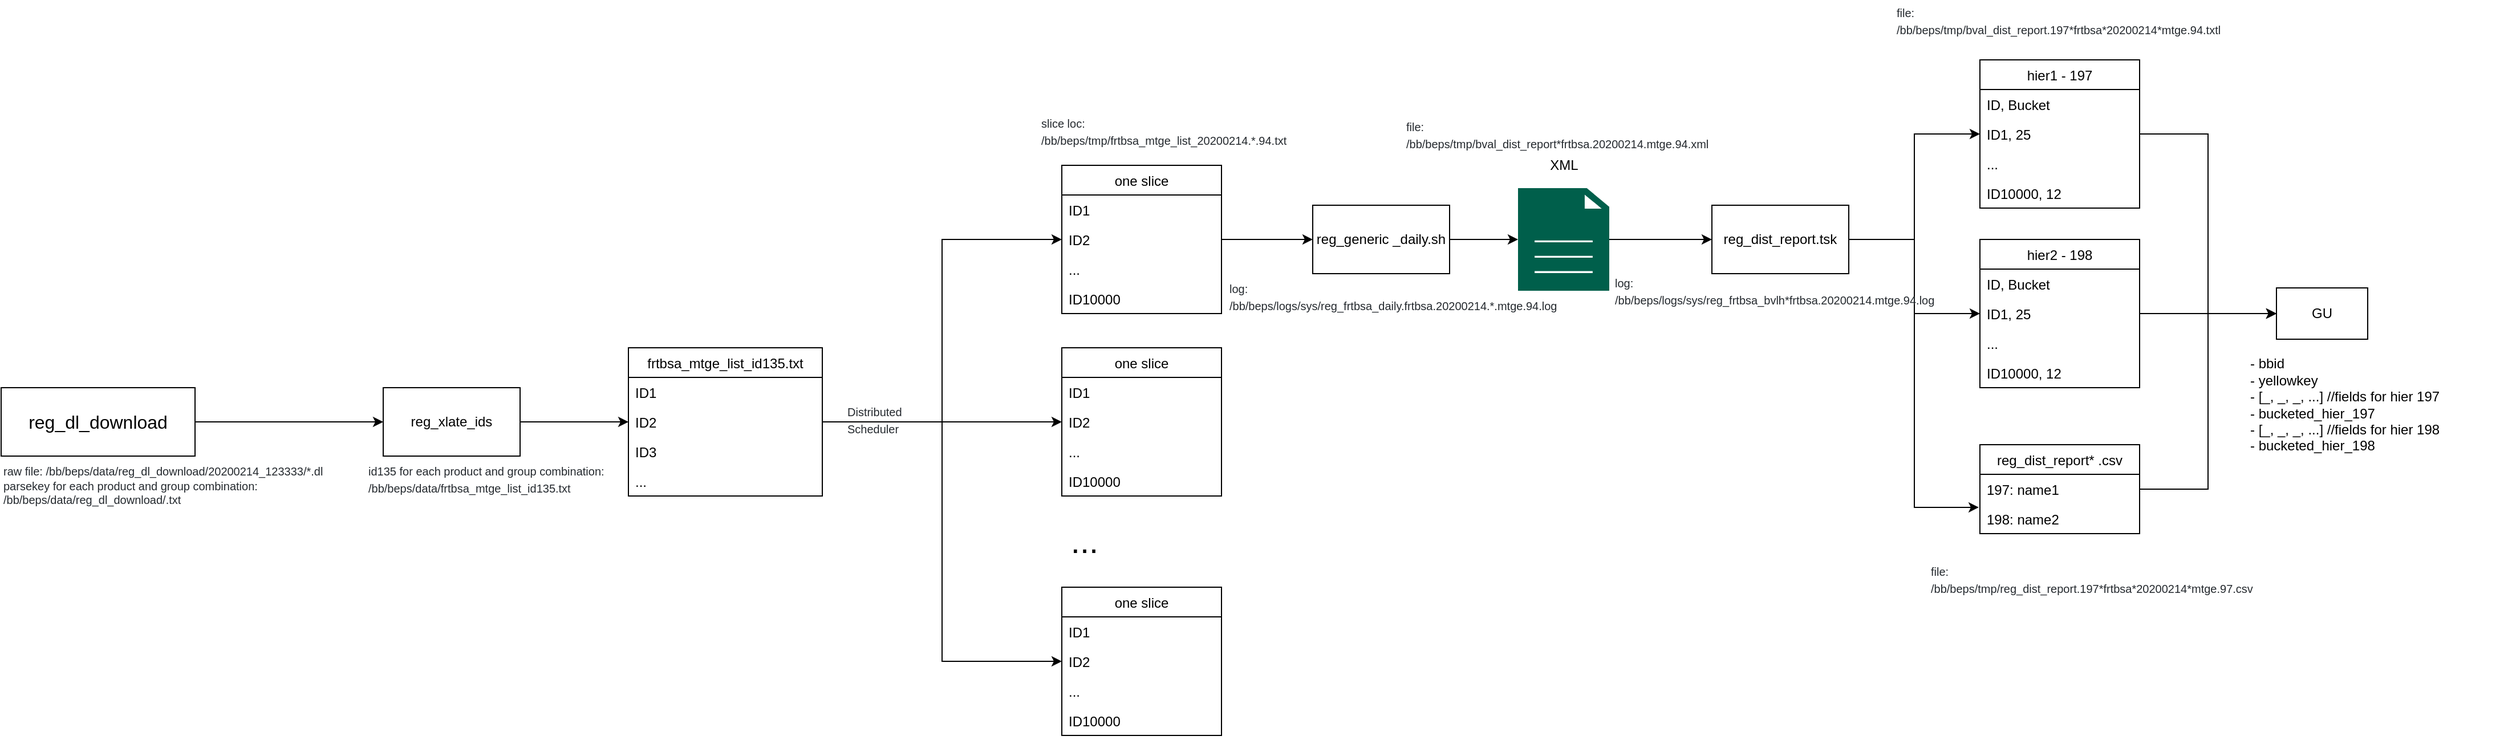 <mxfile version="12.7.5" type="github">
  <diagram id="PJwpbGThgnPprq-mngd7" name="Page-1">
    <mxGraphModel dx="1186" dy="1912" grid="1" gridSize="10" guides="1" tooltips="1" connect="1" arrows="1" fold="1" page="1" pageScale="1" pageWidth="850" pageHeight="1100" math="0" shadow="0">
      <root>
        <mxCell id="0" />
        <mxCell id="1" parent="0" />
        <mxCell id="WW5zxsLWMflbh4osE3HO-2" style="edgeStyle=orthogonalEdgeStyle;rounded=0;orthogonalLoop=1;jettySize=auto;html=1;exitX=1;exitY=0.5;exitDx=0;exitDy=0;entryX=0;entryY=0.5;entryDx=0;entryDy=0;" edge="1" parent="1" source="WW5zxsLWMflbh4osE3HO-3" target="WW5zxsLWMflbh4osE3HO-6">
          <mxGeometry relative="1" as="geometry" />
        </mxCell>
        <mxCell id="WW5zxsLWMflbh4osE3HO-3" value="&lt;font style=&quot;font-size: 16px&quot;&gt;reg_dl_download&lt;/font&gt;" style="rounded=0;whiteSpace=wrap;html=1;" vertex="1" parent="1">
          <mxGeometry x="90" y="170" width="170" height="60" as="geometry" />
        </mxCell>
        <mxCell id="WW5zxsLWMflbh4osE3HO-4" value="&lt;span style=&quot;color: rgb(36 , 41 , 46) ; font-size: 10px&quot;&gt;&lt;font style=&quot;font-size: 10px&quot;&gt;raw file: /bb/beps/data/reg_dl_download/20200214_123333/*.dl&lt;br&gt;&lt;div&gt;&lt;span style=&quot;box-sizing: border-box&quot;&gt;parsekey for each product and group combination: /bb/beps/data/reg_dl_download/&lt;/span&gt;.txt&lt;/div&gt;&lt;/font&gt;&lt;/span&gt;" style="text;html=1;strokeColor=none;fillColor=none;align=left;verticalAlign=middle;whiteSpace=wrap;rounded=0;" vertex="1" parent="1">
          <mxGeometry x="90" y="230" width="290" height="50" as="geometry" />
        </mxCell>
        <mxCell id="WW5zxsLWMflbh4osE3HO-5" style="edgeStyle=orthogonalEdgeStyle;rounded=0;orthogonalLoop=1;jettySize=auto;html=1;exitX=1;exitY=0.5;exitDx=0;exitDy=0;entryX=0;entryY=0.5;entryDx=0;entryDy=0;" edge="1" parent="1" source="WW5zxsLWMflbh4osE3HO-6" target="WW5zxsLWMflbh4osE3HO-10">
          <mxGeometry relative="1" as="geometry" />
        </mxCell>
        <mxCell id="WW5zxsLWMflbh4osE3HO-6" value="reg_xlate_ids" style="rounded=0;whiteSpace=wrap;html=1;" vertex="1" parent="1">
          <mxGeometry x="425" y="170" width="120" height="60" as="geometry" />
        </mxCell>
        <mxCell id="WW5zxsLWMflbh4osE3HO-7" value="&lt;font color=&quot;#24292e&quot; size=&quot;1&quot;&gt;id135 for each product and group combination:&amp;nbsp;&lt;br&gt;/bb/beps/data/frtbsa_mtge_list_id135.txt&lt;br&gt;&lt;/font&gt;" style="text;html=1;strokeColor=none;fillColor=none;align=left;verticalAlign=middle;whiteSpace=wrap;rounded=0;" vertex="1" parent="1">
          <mxGeometry x="410" y="230" width="230" height="40" as="geometry" />
        </mxCell>
        <mxCell id="WW5zxsLWMflbh4osE3HO-8" value="frtbsa_mtge_list_id135.txt" style="swimlane;fontStyle=0;childLayout=stackLayout;horizontal=1;startSize=26;fillColor=none;horizontalStack=0;resizeParent=1;resizeParentMax=0;resizeLast=0;collapsible=1;marginBottom=0;" vertex="1" parent="1">
          <mxGeometry x="640" y="135" width="170" height="130" as="geometry" />
        </mxCell>
        <mxCell id="WW5zxsLWMflbh4osE3HO-9" value="ID1" style="text;strokeColor=none;fillColor=none;align=left;verticalAlign=top;spacingLeft=4;spacingRight=4;overflow=hidden;rotatable=0;points=[[0,0.5],[1,0.5]];portConstraint=eastwest;" vertex="1" parent="WW5zxsLWMflbh4osE3HO-8">
          <mxGeometry y="26" width="170" height="26" as="geometry" />
        </mxCell>
        <mxCell id="WW5zxsLWMflbh4osE3HO-10" value="ID2" style="text;strokeColor=none;fillColor=none;align=left;verticalAlign=top;spacingLeft=4;spacingRight=4;overflow=hidden;rotatable=0;points=[[0,0.5],[1,0.5]];portConstraint=eastwest;" vertex="1" parent="WW5zxsLWMflbh4osE3HO-8">
          <mxGeometry y="52" width="170" height="26" as="geometry" />
        </mxCell>
        <mxCell id="WW5zxsLWMflbh4osE3HO-11" value="ID3" style="text;strokeColor=none;fillColor=none;align=left;verticalAlign=top;spacingLeft=4;spacingRight=4;overflow=hidden;rotatable=0;points=[[0,0.5],[1,0.5]];portConstraint=eastwest;" vertex="1" parent="WW5zxsLWMflbh4osE3HO-8">
          <mxGeometry y="78" width="170" height="26" as="geometry" />
        </mxCell>
        <mxCell id="WW5zxsLWMflbh4osE3HO-12" value="..." style="text;strokeColor=none;fillColor=none;align=left;verticalAlign=top;spacingLeft=4;spacingRight=4;overflow=hidden;rotatable=0;points=[[0,0.5],[1,0.5]];portConstraint=eastwest;" vertex="1" parent="WW5zxsLWMflbh4osE3HO-8">
          <mxGeometry y="104" width="170" height="26" as="geometry" />
        </mxCell>
        <mxCell id="WW5zxsLWMflbh4osE3HO-13" value="one slice" style="swimlane;fontStyle=0;childLayout=stackLayout;horizontal=1;startSize=26;fillColor=none;horizontalStack=0;resizeParent=1;resizeParentMax=0;resizeLast=0;collapsible=1;marginBottom=0;" vertex="1" parent="1">
          <mxGeometry x="1020" y="-25" width="140" height="130" as="geometry" />
        </mxCell>
        <mxCell id="WW5zxsLWMflbh4osE3HO-14" value="ID1" style="text;strokeColor=none;fillColor=none;align=left;verticalAlign=top;spacingLeft=4;spacingRight=4;overflow=hidden;rotatable=0;points=[[0,0.5],[1,0.5]];portConstraint=eastwest;" vertex="1" parent="WW5zxsLWMflbh4osE3HO-13">
          <mxGeometry y="26" width="140" height="26" as="geometry" />
        </mxCell>
        <mxCell id="WW5zxsLWMflbh4osE3HO-15" value="ID2" style="text;strokeColor=none;fillColor=none;align=left;verticalAlign=top;spacingLeft=4;spacingRight=4;overflow=hidden;rotatable=0;points=[[0,0.5],[1,0.5]];portConstraint=eastwest;" vertex="1" parent="WW5zxsLWMflbh4osE3HO-13">
          <mxGeometry y="52" width="140" height="26" as="geometry" />
        </mxCell>
        <mxCell id="WW5zxsLWMflbh4osE3HO-16" value="..." style="text;strokeColor=none;fillColor=none;align=left;verticalAlign=top;spacingLeft=4;spacingRight=4;overflow=hidden;rotatable=0;points=[[0,0.5],[1,0.5]];portConstraint=eastwest;" vertex="1" parent="WW5zxsLWMflbh4osE3HO-13">
          <mxGeometry y="78" width="140" height="26" as="geometry" />
        </mxCell>
        <mxCell id="WW5zxsLWMflbh4osE3HO-17" value="ID10000" style="text;strokeColor=none;fillColor=none;align=left;verticalAlign=top;spacingLeft=4;spacingRight=4;overflow=hidden;rotatable=0;points=[[0,0.5],[1,0.5]];portConstraint=eastwest;" vertex="1" parent="WW5zxsLWMflbh4osE3HO-13">
          <mxGeometry y="104" width="140" height="26" as="geometry" />
        </mxCell>
        <mxCell id="WW5zxsLWMflbh4osE3HO-18" value="one slice" style="swimlane;fontStyle=0;childLayout=stackLayout;horizontal=1;startSize=26;fillColor=none;horizontalStack=0;resizeParent=1;resizeParentMax=0;resizeLast=0;collapsible=1;marginBottom=0;" vertex="1" parent="1">
          <mxGeometry x="1020" y="135" width="140" height="130" as="geometry" />
        </mxCell>
        <mxCell id="WW5zxsLWMflbh4osE3HO-19" value="ID1" style="text;strokeColor=none;fillColor=none;align=left;verticalAlign=top;spacingLeft=4;spacingRight=4;overflow=hidden;rotatable=0;points=[[0,0.5],[1,0.5]];portConstraint=eastwest;" vertex="1" parent="WW5zxsLWMflbh4osE3HO-18">
          <mxGeometry y="26" width="140" height="26" as="geometry" />
        </mxCell>
        <mxCell id="WW5zxsLWMflbh4osE3HO-20" value="ID2" style="text;strokeColor=none;fillColor=none;align=left;verticalAlign=top;spacingLeft=4;spacingRight=4;overflow=hidden;rotatable=0;points=[[0,0.5],[1,0.5]];portConstraint=eastwest;" vertex="1" parent="WW5zxsLWMflbh4osE3HO-18">
          <mxGeometry y="52" width="140" height="26" as="geometry" />
        </mxCell>
        <mxCell id="WW5zxsLWMflbh4osE3HO-21" value="..." style="text;strokeColor=none;fillColor=none;align=left;verticalAlign=top;spacingLeft=4;spacingRight=4;overflow=hidden;rotatable=0;points=[[0,0.5],[1,0.5]];portConstraint=eastwest;" vertex="1" parent="WW5zxsLWMflbh4osE3HO-18">
          <mxGeometry y="78" width="140" height="26" as="geometry" />
        </mxCell>
        <mxCell id="WW5zxsLWMflbh4osE3HO-22" value="ID10000" style="text;strokeColor=none;fillColor=none;align=left;verticalAlign=top;spacingLeft=4;spacingRight=4;overflow=hidden;rotatable=0;points=[[0,0.5],[1,0.5]];portConstraint=eastwest;" vertex="1" parent="WW5zxsLWMflbh4osE3HO-18">
          <mxGeometry y="104" width="140" height="26" as="geometry" />
        </mxCell>
        <mxCell id="WW5zxsLWMflbh4osE3HO-23" value="&lt;font style=&quot;font-size: 29px&quot;&gt;...&lt;/font&gt;" style="text;html=1;strokeColor=none;fillColor=none;align=center;verticalAlign=middle;whiteSpace=wrap;rounded=0;" vertex="1" parent="1">
          <mxGeometry x="1020" y="295" width="40" height="20" as="geometry" />
        </mxCell>
        <mxCell id="WW5zxsLWMflbh4osE3HO-24" value="one slice" style="swimlane;fontStyle=0;childLayout=stackLayout;horizontal=1;startSize=26;fillColor=none;horizontalStack=0;resizeParent=1;resizeParentMax=0;resizeLast=0;collapsible=1;marginBottom=0;" vertex="1" parent="1">
          <mxGeometry x="1020" y="345" width="140" height="130" as="geometry" />
        </mxCell>
        <mxCell id="WW5zxsLWMflbh4osE3HO-25" value="ID1" style="text;strokeColor=none;fillColor=none;align=left;verticalAlign=top;spacingLeft=4;spacingRight=4;overflow=hidden;rotatable=0;points=[[0,0.5],[1,0.5]];portConstraint=eastwest;" vertex="1" parent="WW5zxsLWMflbh4osE3HO-24">
          <mxGeometry y="26" width="140" height="26" as="geometry" />
        </mxCell>
        <mxCell id="WW5zxsLWMflbh4osE3HO-26" value="ID2" style="text;strokeColor=none;fillColor=none;align=left;verticalAlign=top;spacingLeft=4;spacingRight=4;overflow=hidden;rotatable=0;points=[[0,0.5],[1,0.5]];portConstraint=eastwest;" vertex="1" parent="WW5zxsLWMflbh4osE3HO-24">
          <mxGeometry y="52" width="140" height="26" as="geometry" />
        </mxCell>
        <mxCell id="WW5zxsLWMflbh4osE3HO-27" value="..." style="text;strokeColor=none;fillColor=none;align=left;verticalAlign=top;spacingLeft=4;spacingRight=4;overflow=hidden;rotatable=0;points=[[0,0.5],[1,0.5]];portConstraint=eastwest;" vertex="1" parent="WW5zxsLWMflbh4osE3HO-24">
          <mxGeometry y="78" width="140" height="26" as="geometry" />
        </mxCell>
        <mxCell id="WW5zxsLWMflbh4osE3HO-28" value="ID10000" style="text;strokeColor=none;fillColor=none;align=left;verticalAlign=top;spacingLeft=4;spacingRight=4;overflow=hidden;rotatable=0;points=[[0,0.5],[1,0.5]];portConstraint=eastwest;" vertex="1" parent="WW5zxsLWMflbh4osE3HO-24">
          <mxGeometry y="104" width="140" height="26" as="geometry" />
        </mxCell>
        <mxCell id="WW5zxsLWMflbh4osE3HO-29" value="&lt;font color=&quot;#24292e&quot; size=&quot;1&quot;&gt;slice loc: /bb/beps/tmp/frtbsa_mtge_list_20200214.*.94.txt&lt;br&gt;&lt;/font&gt;" style="text;html=1;strokeColor=none;fillColor=none;align=left;verticalAlign=middle;whiteSpace=wrap;rounded=0;labelBackgroundColor=none;" vertex="1" parent="1">
          <mxGeometry x="1000" y="-75" width="220" height="40" as="geometry" />
        </mxCell>
        <mxCell id="WW5zxsLWMflbh4osE3HO-30" value="&lt;font color=&quot;#24292e&quot; size=&quot;1&quot;&gt;&lt;span style=&quot;&quot;&gt;Distributed Scheduler&lt;br&gt;&lt;/span&gt;&lt;/font&gt;" style="text;html=1;strokeColor=none;fillColor=none;align=left;verticalAlign=middle;whiteSpace=wrap;rounded=0;labelBackgroundColor=none;" vertex="1" parent="1">
          <mxGeometry x="830" y="185" width="50" height="25" as="geometry" />
        </mxCell>
        <mxCell id="WW5zxsLWMflbh4osE3HO-31" style="edgeStyle=orthogonalEdgeStyle;rounded=0;orthogonalLoop=1;jettySize=auto;html=1;exitX=1;exitY=0.5;exitDx=0;exitDy=0;" edge="1" parent="1" source="WW5zxsLWMflbh4osE3HO-10" target="WW5zxsLWMflbh4osE3HO-20">
          <mxGeometry relative="1" as="geometry" />
        </mxCell>
        <mxCell id="WW5zxsLWMflbh4osE3HO-32" style="edgeStyle=orthogonalEdgeStyle;rounded=0;orthogonalLoop=1;jettySize=auto;html=1;exitX=1;exitY=0.5;exitDx=0;exitDy=0;entryX=0;entryY=0.5;entryDx=0;entryDy=0;" edge="1" parent="1" source="WW5zxsLWMflbh4osE3HO-10" target="WW5zxsLWMflbh4osE3HO-15">
          <mxGeometry relative="1" as="geometry" />
        </mxCell>
        <mxCell id="WW5zxsLWMflbh4osE3HO-33" style="edgeStyle=orthogonalEdgeStyle;rounded=0;orthogonalLoop=1;jettySize=auto;html=1;exitX=1;exitY=0.5;exitDx=0;exitDy=0;entryX=0;entryY=0.5;entryDx=0;entryDy=0;" edge="1" parent="1" source="WW5zxsLWMflbh4osE3HO-10" target="WW5zxsLWMflbh4osE3HO-26">
          <mxGeometry relative="1" as="geometry" />
        </mxCell>
        <mxCell id="WW5zxsLWMflbh4osE3HO-34" style="edgeStyle=orthogonalEdgeStyle;rounded=0;orthogonalLoop=1;jettySize=auto;html=1;exitX=1;exitY=0.5;exitDx=0;exitDy=0;" edge="1" parent="1" source="WW5zxsLWMflbh4osE3HO-35" target="WW5zxsLWMflbh4osE3HO-37">
          <mxGeometry relative="1" as="geometry" />
        </mxCell>
        <mxCell id="WW5zxsLWMflbh4osE3HO-35" value="reg_generic _daily.sh" style="rounded=0;whiteSpace=wrap;html=1;" vertex="1" parent="1">
          <mxGeometry x="1240" y="10" width="120" height="60" as="geometry" />
        </mxCell>
        <mxCell id="WW5zxsLWMflbh4osE3HO-36" style="edgeStyle=orthogonalEdgeStyle;rounded=0;orthogonalLoop=1;jettySize=auto;html=1;exitX=1;exitY=0.5;exitDx=0;exitDy=0;entryX=0;entryY=0.5;entryDx=0;entryDy=0;" edge="1" parent="1" source="WW5zxsLWMflbh4osE3HO-15" target="WW5zxsLWMflbh4osE3HO-35">
          <mxGeometry relative="1" as="geometry" />
        </mxCell>
        <mxCell id="WW5zxsLWMflbh4osE3HO-37" value="" style="pointerEvents=1;shadow=0;dashed=0;html=1;strokeColor=none;fillColor=#005F4B;labelPosition=center;verticalLabelPosition=bottom;verticalAlign=top;align=center;outlineConnect=0;shape=mxgraph.veeam2.file;" vertex="1" parent="1">
          <mxGeometry x="1420" y="-5" width="80" height="90" as="geometry" />
        </mxCell>
        <mxCell id="WW5zxsLWMflbh4osE3HO-38" value="XML" style="text;html=1;align=center;verticalAlign=middle;resizable=0;points=[];autosize=1;" vertex="1" parent="1">
          <mxGeometry x="1440" y="-35" width="40" height="20" as="geometry" />
        </mxCell>
        <mxCell id="WW5zxsLWMflbh4osE3HO-39" value="&lt;font color=&quot;#24292e&quot; size=&quot;1&quot;&gt;&lt;span style=&quot;&quot;&gt;log: /bb/beps/logs/sys/reg_frtbsa_daily.frtbsa.20200214.*.mtge.94.log&lt;br&gt;&lt;/span&gt;&lt;/font&gt;" style="text;html=1;strokeColor=none;fillColor=none;align=left;verticalAlign=middle;whiteSpace=wrap;rounded=0;labelBackgroundColor=none;" vertex="1" parent="1">
          <mxGeometry x="1165" y="70" width="295" height="40" as="geometry" />
        </mxCell>
        <mxCell id="WW5zxsLWMflbh4osE3HO-40" value="&lt;font color=&quot;#24292e&quot; size=&quot;1&quot;&gt;&lt;span style=&quot;&quot;&gt;file:&lt;br&gt;/bb/beps/tmp/bval_dist_report*frtbsa.20200214.mtge.94.xml&lt;br&gt;&lt;/span&gt;&lt;/font&gt;" style="text;html=1;strokeColor=none;fillColor=none;align=left;verticalAlign=middle;whiteSpace=wrap;rounded=0;labelBackgroundColor=none;" vertex="1" parent="1">
          <mxGeometry x="1320" y="-70" width="280" height="35" as="geometry" />
        </mxCell>
        <mxCell id="WW5zxsLWMflbh4osE3HO-41" style="edgeStyle=orthogonalEdgeStyle;rounded=0;orthogonalLoop=1;jettySize=auto;html=1;entryX=0;entryY=0.5;entryDx=0;entryDy=0;" edge="1" parent="1" source="WW5zxsLWMflbh4osE3HO-37" target="WW5zxsLWMflbh4osE3HO-45">
          <mxGeometry relative="1" as="geometry" />
        </mxCell>
        <mxCell id="WW5zxsLWMflbh4osE3HO-42" style="edgeStyle=orthogonalEdgeStyle;rounded=0;orthogonalLoop=1;jettySize=auto;html=1;exitX=1;exitY=0.5;exitDx=0;exitDy=0;entryX=0;entryY=0.5;entryDx=0;entryDy=0;" edge="1" parent="1" source="WW5zxsLWMflbh4osE3HO-45" target="WW5zxsLWMflbh4osE3HO-49">
          <mxGeometry relative="1" as="geometry" />
        </mxCell>
        <mxCell id="WW5zxsLWMflbh4osE3HO-43" style="edgeStyle=orthogonalEdgeStyle;rounded=0;orthogonalLoop=1;jettySize=auto;html=1;exitX=1;exitY=0.5;exitDx=0;exitDy=0;entryX=0;entryY=0.5;entryDx=0;entryDy=0;" edge="1" parent="1" source="WW5zxsLWMflbh4osE3HO-45" target="WW5zxsLWMflbh4osE3HO-61">
          <mxGeometry relative="1" as="geometry" />
        </mxCell>
        <mxCell id="WW5zxsLWMflbh4osE3HO-44" style="edgeStyle=orthogonalEdgeStyle;rounded=0;orthogonalLoop=1;jettySize=auto;html=1;exitX=1;exitY=0.5;exitDx=0;exitDy=0;entryX=-0.007;entryY=0.115;entryDx=0;entryDy=0;entryPerimeter=0;" edge="1" parent="1" source="WW5zxsLWMflbh4osE3HO-45" target="WW5zxsLWMflbh4osE3HO-54">
          <mxGeometry relative="1" as="geometry" />
        </mxCell>
        <mxCell id="WW5zxsLWMflbh4osE3HO-45" value="reg_dist_report.tsk" style="rounded=0;whiteSpace=wrap;html=1;" vertex="1" parent="1">
          <mxGeometry x="1590" y="10" width="120" height="60" as="geometry" />
        </mxCell>
        <mxCell id="WW5zxsLWMflbh4osE3HO-46" value="&lt;font color=&quot;#24292e&quot; size=&quot;1&quot;&gt;&lt;span style=&quot;&quot;&gt;log: /bb/beps/logs/sys/reg_frtbsa_bvlh*frtbsa.20200214.mtge.94.log&lt;br&gt;&lt;/span&gt;&lt;/font&gt;" style="text;html=1;strokeColor=none;fillColor=none;align=left;verticalAlign=middle;whiteSpace=wrap;rounded=0;labelBackgroundColor=none;" vertex="1" parent="1">
          <mxGeometry x="1502.5" y="65" width="295" height="40" as="geometry" />
        </mxCell>
        <mxCell id="WW5zxsLWMflbh4osE3HO-47" value="hier1 - 197" style="swimlane;fontStyle=0;childLayout=stackLayout;horizontal=1;startSize=26;fillColor=none;horizontalStack=0;resizeParent=1;resizeParentMax=0;resizeLast=0;collapsible=1;marginBottom=0;" vertex="1" parent="1">
          <mxGeometry x="1825" y="-117.5" width="140" height="130" as="geometry" />
        </mxCell>
        <mxCell id="WW5zxsLWMflbh4osE3HO-48" value="ID, Bucket" style="text;strokeColor=none;fillColor=none;align=left;verticalAlign=top;spacingLeft=4;spacingRight=4;overflow=hidden;rotatable=0;points=[[0,0.5],[1,0.5]];portConstraint=eastwest;" vertex="1" parent="WW5zxsLWMflbh4osE3HO-47">
          <mxGeometry y="26" width="140" height="26" as="geometry" />
        </mxCell>
        <mxCell id="WW5zxsLWMflbh4osE3HO-49" value="ID1, 25" style="text;strokeColor=none;fillColor=none;align=left;verticalAlign=top;spacingLeft=4;spacingRight=4;overflow=hidden;rotatable=0;points=[[0,0.5],[1,0.5]];portConstraint=eastwest;" vertex="1" parent="WW5zxsLWMflbh4osE3HO-47">
          <mxGeometry y="52" width="140" height="26" as="geometry" />
        </mxCell>
        <mxCell id="WW5zxsLWMflbh4osE3HO-50" value="..." style="text;strokeColor=none;fillColor=none;align=left;verticalAlign=top;spacingLeft=4;spacingRight=4;overflow=hidden;rotatable=0;points=[[0,0.5],[1,0.5]];portConstraint=eastwest;" vertex="1" parent="WW5zxsLWMflbh4osE3HO-47">
          <mxGeometry y="78" width="140" height="26" as="geometry" />
        </mxCell>
        <mxCell id="WW5zxsLWMflbh4osE3HO-51" value="ID10000, 12" style="text;strokeColor=none;fillColor=none;align=left;verticalAlign=top;spacingLeft=4;spacingRight=4;overflow=hidden;rotatable=0;points=[[0,0.5],[1,0.5]];portConstraint=eastwest;" vertex="1" parent="WW5zxsLWMflbh4osE3HO-47">
          <mxGeometry y="104" width="140" height="26" as="geometry" />
        </mxCell>
        <mxCell id="WW5zxsLWMflbh4osE3HO-52" value="reg_dist_report* .csv" style="swimlane;fontStyle=0;childLayout=stackLayout;horizontal=1;startSize=26;fillColor=none;horizontalStack=0;resizeParent=1;resizeParentMax=0;resizeLast=0;collapsible=1;marginBottom=0;" vertex="1" parent="1">
          <mxGeometry x="1825" y="220" width="140" height="78" as="geometry">
            <mxRectangle x="1825" y="220" width="50" height="40" as="alternateBounds" />
          </mxGeometry>
        </mxCell>
        <mxCell id="WW5zxsLWMflbh4osE3HO-53" value="197: name1" style="text;strokeColor=none;fillColor=none;align=left;verticalAlign=top;spacingLeft=4;spacingRight=4;overflow=hidden;rotatable=0;points=[[0,0.5],[1,0.5]];portConstraint=eastwest;" vertex="1" parent="WW5zxsLWMflbh4osE3HO-52">
          <mxGeometry y="26" width="140" height="26" as="geometry" />
        </mxCell>
        <mxCell id="WW5zxsLWMflbh4osE3HO-54" value="198: name2" style="text;strokeColor=none;fillColor=none;align=left;verticalAlign=top;spacingLeft=4;spacingRight=4;overflow=hidden;rotatable=0;points=[[0,0.5],[1,0.5]];portConstraint=eastwest;" vertex="1" parent="WW5zxsLWMflbh4osE3HO-52">
          <mxGeometry y="52" width="140" height="26" as="geometry" />
        </mxCell>
        <mxCell id="WW5zxsLWMflbh4osE3HO-59" value="hier2 - 198" style="swimlane;fontStyle=0;childLayout=stackLayout;horizontal=1;startSize=26;fillColor=none;horizontalStack=0;resizeParent=1;resizeParentMax=0;resizeLast=0;collapsible=1;marginBottom=0;" vertex="1" parent="1">
          <mxGeometry x="1825" y="40" width="140" height="130" as="geometry" />
        </mxCell>
        <mxCell id="WW5zxsLWMflbh4osE3HO-60" value="ID, Bucket" style="text;strokeColor=none;fillColor=none;align=left;verticalAlign=top;spacingLeft=4;spacingRight=4;overflow=hidden;rotatable=0;points=[[0,0.5],[1,0.5]];portConstraint=eastwest;" vertex="1" parent="WW5zxsLWMflbh4osE3HO-59">
          <mxGeometry y="26" width="140" height="26" as="geometry" />
        </mxCell>
        <mxCell id="WW5zxsLWMflbh4osE3HO-61" value="ID1, 25" style="text;strokeColor=none;fillColor=none;align=left;verticalAlign=top;spacingLeft=4;spacingRight=4;overflow=hidden;rotatable=0;points=[[0,0.5],[1,0.5]];portConstraint=eastwest;" vertex="1" parent="WW5zxsLWMflbh4osE3HO-59">
          <mxGeometry y="52" width="140" height="26" as="geometry" />
        </mxCell>
        <mxCell id="WW5zxsLWMflbh4osE3HO-62" value="..." style="text;strokeColor=none;fillColor=none;align=left;verticalAlign=top;spacingLeft=4;spacingRight=4;overflow=hidden;rotatable=0;points=[[0,0.5],[1,0.5]];portConstraint=eastwest;" vertex="1" parent="WW5zxsLWMflbh4osE3HO-59">
          <mxGeometry y="78" width="140" height="26" as="geometry" />
        </mxCell>
        <mxCell id="WW5zxsLWMflbh4osE3HO-63" value="ID10000, 12" style="text;strokeColor=none;fillColor=none;align=left;verticalAlign=top;spacingLeft=4;spacingRight=4;overflow=hidden;rotatable=0;points=[[0,0.5],[1,0.5]];portConstraint=eastwest;" vertex="1" parent="WW5zxsLWMflbh4osE3HO-59">
          <mxGeometry y="104" width="140" height="26" as="geometry" />
        </mxCell>
        <mxCell id="WW5zxsLWMflbh4osE3HO-64" value="&lt;font color=&quot;#24292e&quot; size=&quot;1&quot;&gt;&lt;span style=&quot;&quot;&gt;file:&lt;br&gt;/bb/beps/tmp/reg_dist_report.197*frtbsa*20200214*mtge.97.csv&lt;br&gt;&lt;/span&gt;&lt;/font&gt;" style="text;html=1;strokeColor=none;fillColor=none;align=left;verticalAlign=middle;whiteSpace=wrap;rounded=0;labelBackgroundColor=none;" vertex="1" parent="1">
          <mxGeometry x="1780" y="320" width="280" height="35" as="geometry" />
        </mxCell>
        <mxCell id="WW5zxsLWMflbh4osE3HO-65" value="&lt;font color=&quot;#24292e&quot; size=&quot;1&quot;&gt;&lt;span style=&quot;&quot;&gt;file:&lt;br&gt;/bb/beps/tmp/bval_dist_report.197*frtbsa*20200214*mtge.94.txtl&lt;br&gt;&lt;/span&gt;&lt;/font&gt;" style="text;html=1;strokeColor=none;fillColor=none;align=left;verticalAlign=middle;whiteSpace=wrap;rounded=0;labelBackgroundColor=none;" vertex="1" parent="1">
          <mxGeometry x="1750" y="-170" width="280" height="35" as="geometry" />
        </mxCell>
        <mxCell id="WW5zxsLWMflbh4osE3HO-66" value="GU" style="rounded=0;whiteSpace=wrap;html=1;" vertex="1" parent="1">
          <mxGeometry x="2085" y="82.5" width="80" height="45" as="geometry" />
        </mxCell>
        <mxCell id="WW5zxsLWMflbh4osE3HO-67" value="- bbid&lt;br&gt;- yellowkey&lt;br&gt;- [_, _, _, ...] //fields for hier 197&lt;br&gt;- bucketed_hier_197&lt;br&gt;- [_, _, _, ...] //fields for hier 198&lt;br&gt;- bucketed_hier_198" style="text;html=1;strokeColor=none;fillColor=none;align=left;verticalAlign=middle;whiteSpace=wrap;rounded=0;" vertex="1" parent="1">
          <mxGeometry x="2060" y="135" width="220" height="100" as="geometry" />
        </mxCell>
        <mxCell id="WW5zxsLWMflbh4osE3HO-68" style="edgeStyle=orthogonalEdgeStyle;rounded=0;orthogonalLoop=1;jettySize=auto;html=1;exitX=1;exitY=0.5;exitDx=0;exitDy=0;entryX=0;entryY=0.5;entryDx=0;entryDy=0;" edge="1" parent="1" source="WW5zxsLWMflbh4osE3HO-49" target="WW5zxsLWMflbh4osE3HO-66">
          <mxGeometry relative="1" as="geometry" />
        </mxCell>
        <mxCell id="WW5zxsLWMflbh4osE3HO-69" style="edgeStyle=orthogonalEdgeStyle;rounded=0;orthogonalLoop=1;jettySize=auto;html=1;exitX=1;exitY=0.5;exitDx=0;exitDy=0;" edge="1" parent="1" source="WW5zxsLWMflbh4osE3HO-61" target="WW5zxsLWMflbh4osE3HO-66">
          <mxGeometry relative="1" as="geometry" />
        </mxCell>
        <mxCell id="WW5zxsLWMflbh4osE3HO-70" style="edgeStyle=orthogonalEdgeStyle;rounded=0;orthogonalLoop=1;jettySize=auto;html=1;exitX=1;exitY=0.5;exitDx=0;exitDy=0;entryX=0;entryY=0.5;entryDx=0;entryDy=0;" edge="1" parent="1" source="WW5zxsLWMflbh4osE3HO-53" target="WW5zxsLWMflbh4osE3HO-66">
          <mxGeometry relative="1" as="geometry" />
        </mxCell>
      </root>
    </mxGraphModel>
  </diagram>
</mxfile>
